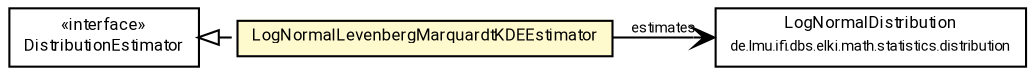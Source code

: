 #!/usr/local/bin/dot
#
# Class diagram 
# Generated by UMLGraph version R5_7_2-60-g0e99a6 (http://www.spinellis.gr/umlgraph/)
#

digraph G {
	graph [fontnames="svg"]
	edge [fontname="Roboto",fontsize=7,labelfontname="Roboto",labelfontsize=7,color="black"];
	node [fontname="Roboto",fontcolor="black",fontsize=8,shape=plaintext,margin=0,width=0,height=0];
	nodesep=0.15;
	ranksep=0.25;
	rankdir=LR;
	// de.lmu.ifi.dbs.elki.math.statistics.distribution.estimator.DistributionEstimator<D extends de.lmu.ifi.dbs.elki.math.statistics.distribution.Distribution>
	c6561877 [label=<<table title="de.lmu.ifi.dbs.elki.math.statistics.distribution.estimator.DistributionEstimator" border="0" cellborder="1" cellspacing="0" cellpadding="2" href="DistributionEstimator.html" target="_parent">
		<tr><td><table border="0" cellspacing="0" cellpadding="1">
		<tr><td align="center" balign="center"> &#171;interface&#187; </td></tr>
		<tr><td align="center" balign="center"> <font face="Roboto">DistributionEstimator</font> </td></tr>
		</table></td></tr>
		</table>>, URL="DistributionEstimator.html"];
	// de.lmu.ifi.dbs.elki.math.statistics.distribution.estimator.LogNormalLevenbergMarquardtKDEEstimator
	c6561880 [label=<<table title="de.lmu.ifi.dbs.elki.math.statistics.distribution.estimator.LogNormalLevenbergMarquardtKDEEstimator" border="0" cellborder="1" cellspacing="0" cellpadding="2" bgcolor="lemonChiffon" href="LogNormalLevenbergMarquardtKDEEstimator.html" target="_parent">
		<tr><td><table border="0" cellspacing="0" cellpadding="1">
		<tr><td align="center" balign="center"> <font face="Roboto">LogNormalLevenbergMarquardtKDEEstimator</font> </td></tr>
		</table></td></tr>
		</table>>, URL="LogNormalLevenbergMarquardtKDEEstimator.html"];
	// de.lmu.ifi.dbs.elki.math.statistics.distribution.LogNormalDistribution
	c6561952 [label=<<table title="de.lmu.ifi.dbs.elki.math.statistics.distribution.LogNormalDistribution" border="0" cellborder="1" cellspacing="0" cellpadding="2" href="../LogNormalDistribution.html" target="_parent">
		<tr><td><table border="0" cellspacing="0" cellpadding="1">
		<tr><td align="center" balign="center"> <font face="Roboto">LogNormalDistribution</font> </td></tr>
		<tr><td align="center" balign="center"> <font face="Roboto" point-size="7.0">de.lmu.ifi.dbs.elki.math.statistics.distribution</font> </td></tr>
		</table></td></tr>
		</table>>, URL="../LogNormalDistribution.html"];
	// de.lmu.ifi.dbs.elki.math.statistics.distribution.estimator.LogNormalLevenbergMarquardtKDEEstimator implements de.lmu.ifi.dbs.elki.math.statistics.distribution.estimator.DistributionEstimator<D extends de.lmu.ifi.dbs.elki.math.statistics.distribution.Distribution>
	c6561877 -> c6561880 [arrowtail=empty,style=dashed,dir=back,weight=9];
	// de.lmu.ifi.dbs.elki.math.statistics.distribution.estimator.LogNormalLevenbergMarquardtKDEEstimator navassoc de.lmu.ifi.dbs.elki.math.statistics.distribution.LogNormalDistribution
	c6561880 -> c6561952 [arrowhead=open,weight=1,label="estimates"];
}

